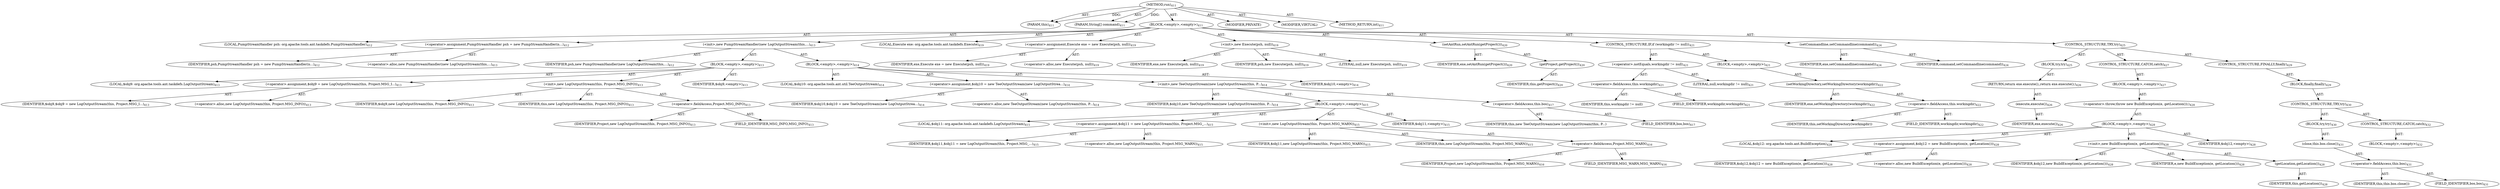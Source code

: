 digraph "run" {  
"111669149718" [label = <(METHOD,run)<SUB>411</SUB>> ]
"115964117004" [label = <(PARAM,this)<SUB>411</SUB>> ]
"115964117030" [label = <(PARAM,String[] command)<SUB>411</SUB>> ]
"25769803839" [label = <(BLOCK,&lt;empty&gt;,&lt;empty&gt;)<SUB>411</SUB>> ]
"94489280532" [label = <(LOCAL,PumpStreamHandler psh: org.apache.tools.ant.taskdefs.PumpStreamHandler)<SUB>412</SUB>> ]
"30064771341" [label = <(&lt;operator&gt;.assignment,PumpStreamHandler psh = new PumpStreamHandler(n...)<SUB>412</SUB>> ]
"68719476930" [label = <(IDENTIFIER,psh,PumpStreamHandler psh = new PumpStreamHandler(n...)<SUB>412</SUB>> ]
"30064771342" [label = <(&lt;operator&gt;.alloc,new PumpStreamHandler(new LogOutputStream(this,...)<SUB>413</SUB>> ]
"30064771343" [label = <(&lt;init&gt;,new PumpStreamHandler(new LogOutputStream(this,...)<SUB>413</SUB>> ]
"68719476931" [label = <(IDENTIFIER,psh,new PumpStreamHandler(new LogOutputStream(this,...)<SUB>412</SUB>> ]
"25769803840" [label = <(BLOCK,&lt;empty&gt;,&lt;empty&gt;)<SUB>413</SUB>> ]
"94489280533" [label = <(LOCAL,$obj9: org.apache.tools.ant.taskdefs.LogOutputStream)<SUB>413</SUB>> ]
"30064771344" [label = <(&lt;operator&gt;.assignment,$obj9 = new LogOutputStream(this, Project.MSG_I...)<SUB>413</SUB>> ]
"68719476932" [label = <(IDENTIFIER,$obj9,$obj9 = new LogOutputStream(this, Project.MSG_I...)<SUB>413</SUB>> ]
"30064771345" [label = <(&lt;operator&gt;.alloc,new LogOutputStream(this, Project.MSG_INFO))<SUB>413</SUB>> ]
"30064771346" [label = <(&lt;init&gt;,new LogOutputStream(this, Project.MSG_INFO))<SUB>413</SUB>> ]
"68719476933" [label = <(IDENTIFIER,$obj9,new LogOutputStream(this, Project.MSG_INFO))<SUB>413</SUB>> ]
"68719476763" [label = <(IDENTIFIER,this,new LogOutputStream(this, Project.MSG_INFO))<SUB>413</SUB>> ]
"30064771347" [label = <(&lt;operator&gt;.fieldAccess,Project.MSG_INFO)<SUB>413</SUB>> ]
"68719476934" [label = <(IDENTIFIER,Project,new LogOutputStream(this, Project.MSG_INFO))<SUB>413</SUB>> ]
"55834574920" [label = <(FIELD_IDENTIFIER,MSG_INFO,MSG_INFO)<SUB>413</SUB>> ]
"68719476935" [label = <(IDENTIFIER,$obj9,&lt;empty&gt;)<SUB>413</SUB>> ]
"25769803841" [label = <(BLOCK,&lt;empty&gt;,&lt;empty&gt;)<SUB>414</SUB>> ]
"94489280534" [label = <(LOCAL,$obj10: org.apache.tools.ant.util.TeeOutputStream)<SUB>414</SUB>> ]
"30064771348" [label = <(&lt;operator&gt;.assignment,$obj10 = new TeeOutputStream(new LogOutputStrea...)<SUB>414</SUB>> ]
"68719476936" [label = <(IDENTIFIER,$obj10,$obj10 = new TeeOutputStream(new LogOutputStrea...)<SUB>414</SUB>> ]
"30064771349" [label = <(&lt;operator&gt;.alloc,new TeeOutputStream(new LogOutputStream(this, P...)<SUB>414</SUB>> ]
"30064771350" [label = <(&lt;init&gt;,new TeeOutputStream(new LogOutputStream(this, P...)<SUB>414</SUB>> ]
"68719476937" [label = <(IDENTIFIER,$obj10,new TeeOutputStream(new LogOutputStream(this, P...)<SUB>414</SUB>> ]
"25769803842" [label = <(BLOCK,&lt;empty&gt;,&lt;empty&gt;)<SUB>415</SUB>> ]
"94489280535" [label = <(LOCAL,$obj11: org.apache.tools.ant.taskdefs.LogOutputStream)<SUB>415</SUB>> ]
"30064771351" [label = <(&lt;operator&gt;.assignment,$obj11 = new LogOutputStream(this, Project.MSG_...)<SUB>415</SUB>> ]
"68719476938" [label = <(IDENTIFIER,$obj11,$obj11 = new LogOutputStream(this, Project.MSG_...)<SUB>415</SUB>> ]
"30064771352" [label = <(&lt;operator&gt;.alloc,new LogOutputStream(this, Project.MSG_WARN))<SUB>415</SUB>> ]
"30064771353" [label = <(&lt;init&gt;,new LogOutputStream(this, Project.MSG_WARN))<SUB>415</SUB>> ]
"68719476939" [label = <(IDENTIFIER,$obj11,new LogOutputStream(this, Project.MSG_WARN))<SUB>415</SUB>> ]
"68719476764" [label = <(IDENTIFIER,this,new LogOutputStream(this, Project.MSG_WARN))<SUB>415</SUB>> ]
"30064771354" [label = <(&lt;operator&gt;.fieldAccess,Project.MSG_WARN)<SUB>416</SUB>> ]
"68719476940" [label = <(IDENTIFIER,Project,new LogOutputStream(this, Project.MSG_WARN))<SUB>416</SUB>> ]
"55834574921" [label = <(FIELD_IDENTIFIER,MSG_WARN,MSG_WARN)<SUB>416</SUB>> ]
"68719476941" [label = <(IDENTIFIER,$obj11,&lt;empty&gt;)<SUB>415</SUB>> ]
"30064771355" [label = <(&lt;operator&gt;.fieldAccess,this.bos)<SUB>417</SUB>> ]
"68719476942" [label = <(IDENTIFIER,this,new TeeOutputStream(new LogOutputStream(this, P...)> ]
"55834574922" [label = <(FIELD_IDENTIFIER,bos,bos)<SUB>417</SUB>> ]
"68719476943" [label = <(IDENTIFIER,$obj10,&lt;empty&gt;)<SUB>414</SUB>> ]
"94489280536" [label = <(LOCAL,Execute exe: org.apache.tools.ant.taskdefs.Execute)<SUB>419</SUB>> ]
"30064771356" [label = <(&lt;operator&gt;.assignment,Execute exe = new Execute(psh, null))<SUB>419</SUB>> ]
"68719476944" [label = <(IDENTIFIER,exe,Execute exe = new Execute(psh, null))<SUB>419</SUB>> ]
"30064771357" [label = <(&lt;operator&gt;.alloc,new Execute(psh, null))<SUB>419</SUB>> ]
"30064771358" [label = <(&lt;init&gt;,new Execute(psh, null))<SUB>419</SUB>> ]
"68719476945" [label = <(IDENTIFIER,exe,new Execute(psh, null))<SUB>419</SUB>> ]
"68719476946" [label = <(IDENTIFIER,psh,new Execute(psh, null))<SUB>419</SUB>> ]
"90194313270" [label = <(LITERAL,null,new Execute(psh, null))<SUB>419</SUB>> ]
"30064771359" [label = <(setAntRun,setAntRun(getProject()))<SUB>420</SUB>> ]
"68719476947" [label = <(IDENTIFIER,exe,setAntRun(getProject()))<SUB>420</SUB>> ]
"30064771360" [label = <(getProject,getProject())<SUB>420</SUB>> ]
"68719476765" [label = <(IDENTIFIER,this,getProject())<SUB>420</SUB>> ]
"47244640289" [label = <(CONTROL_STRUCTURE,IF,if (workingdir != null))<SUB>421</SUB>> ]
"30064771361" [label = <(&lt;operator&gt;.notEquals,workingdir != null)<SUB>421</SUB>> ]
"30064771362" [label = <(&lt;operator&gt;.fieldAccess,this.workingdir)<SUB>421</SUB>> ]
"68719476948" [label = <(IDENTIFIER,this,workingdir != null)> ]
"55834574923" [label = <(FIELD_IDENTIFIER,workingdir,workingdir)<SUB>421</SUB>> ]
"90194313271" [label = <(LITERAL,null,workingdir != null)<SUB>421</SUB>> ]
"25769803843" [label = <(BLOCK,&lt;empty&gt;,&lt;empty&gt;)<SUB>421</SUB>> ]
"30064771363" [label = <(setWorkingDirectory,setWorkingDirectory(workingdir))<SUB>422</SUB>> ]
"68719476949" [label = <(IDENTIFIER,exe,setWorkingDirectory(workingdir))<SUB>422</SUB>> ]
"30064771364" [label = <(&lt;operator&gt;.fieldAccess,this.workingdir)<SUB>422</SUB>> ]
"68719476950" [label = <(IDENTIFIER,this,setWorkingDirectory(workingdir))> ]
"55834574924" [label = <(FIELD_IDENTIFIER,workingdir,workingdir)<SUB>422</SUB>> ]
"30064771365" [label = <(setCommandline,setCommandline(command))<SUB>424</SUB>> ]
"68719476951" [label = <(IDENTIFIER,exe,setCommandline(command))<SUB>424</SUB>> ]
"68719476952" [label = <(IDENTIFIER,command,setCommandline(command))<SUB>424</SUB>> ]
"47244640290" [label = <(CONTROL_STRUCTURE,TRY,try)<SUB>425</SUB>> ]
"25769803844" [label = <(BLOCK,try,try)<SUB>425</SUB>> ]
"146028888067" [label = <(RETURN,return exe.execute();,return exe.execute();)<SUB>426</SUB>> ]
"30064771366" [label = <(execute,execute())<SUB>426</SUB>> ]
"68719476953" [label = <(IDENTIFIER,exe,execute())<SUB>426</SUB>> ]
"47244640291" [label = <(CONTROL_STRUCTURE,CATCH,catch)<SUB>427</SUB>> ]
"25769803845" [label = <(BLOCK,&lt;empty&gt;,&lt;empty&gt;)<SUB>427</SUB>> ]
"30064771367" [label = <(&lt;operator&gt;.throw,throw new BuildException(e, getLocation());)<SUB>428</SUB>> ]
"25769803846" [label = <(BLOCK,&lt;empty&gt;,&lt;empty&gt;)<SUB>428</SUB>> ]
"94489280537" [label = <(LOCAL,$obj12: org.apache.tools.ant.BuildException)<SUB>428</SUB>> ]
"30064771368" [label = <(&lt;operator&gt;.assignment,$obj12 = new BuildException(e, getLocation()))<SUB>428</SUB>> ]
"68719476954" [label = <(IDENTIFIER,$obj12,$obj12 = new BuildException(e, getLocation()))<SUB>428</SUB>> ]
"30064771369" [label = <(&lt;operator&gt;.alloc,new BuildException(e, getLocation()))<SUB>428</SUB>> ]
"30064771370" [label = <(&lt;init&gt;,new BuildException(e, getLocation()))<SUB>428</SUB>> ]
"68719476955" [label = <(IDENTIFIER,$obj12,new BuildException(e, getLocation()))<SUB>428</SUB>> ]
"68719476956" [label = <(IDENTIFIER,e,new BuildException(e, getLocation()))<SUB>428</SUB>> ]
"30064771371" [label = <(getLocation,getLocation())<SUB>428</SUB>> ]
"68719476766" [label = <(IDENTIFIER,this,getLocation())<SUB>428</SUB>> ]
"68719476957" [label = <(IDENTIFIER,$obj12,&lt;empty&gt;)<SUB>428</SUB>> ]
"47244640292" [label = <(CONTROL_STRUCTURE,FINALLY,finally)<SUB>429</SUB>> ]
"25769803847" [label = <(BLOCK,finally,finally)<SUB>429</SUB>> ]
"47244640293" [label = <(CONTROL_STRUCTURE,TRY,try)<SUB>430</SUB>> ]
"25769803848" [label = <(BLOCK,try,try)<SUB>430</SUB>> ]
"30064771372" [label = <(close,this.bos.close())<SUB>431</SUB>> ]
"30064771373" [label = <(&lt;operator&gt;.fieldAccess,this.bos)<SUB>431</SUB>> ]
"68719476958" [label = <(IDENTIFIER,this,this.bos.close())> ]
"55834574925" [label = <(FIELD_IDENTIFIER,bos,bos)<SUB>431</SUB>> ]
"47244640294" [label = <(CONTROL_STRUCTURE,CATCH,catch)<SUB>432</SUB>> ]
"25769803849" [label = <(BLOCK,&lt;empty&gt;,&lt;empty&gt;)<SUB>432</SUB>> ]
"133143986234" [label = <(MODIFIER,PRIVATE)> ]
"133143986235" [label = <(MODIFIER,VIRTUAL)> ]
"128849018902" [label = <(METHOD_RETURN,int)<SUB>411</SUB>> ]
  "111669149718" -> "115964117004"  [ label = "AST: "] 
  "111669149718" -> "115964117030"  [ label = "AST: "] 
  "111669149718" -> "25769803839"  [ label = "AST: "] 
  "111669149718" -> "133143986234"  [ label = "AST: "] 
  "111669149718" -> "133143986235"  [ label = "AST: "] 
  "111669149718" -> "128849018902"  [ label = "AST: "] 
  "25769803839" -> "94489280532"  [ label = "AST: "] 
  "25769803839" -> "30064771341"  [ label = "AST: "] 
  "25769803839" -> "30064771343"  [ label = "AST: "] 
  "25769803839" -> "94489280536"  [ label = "AST: "] 
  "25769803839" -> "30064771356"  [ label = "AST: "] 
  "25769803839" -> "30064771358"  [ label = "AST: "] 
  "25769803839" -> "30064771359"  [ label = "AST: "] 
  "25769803839" -> "47244640289"  [ label = "AST: "] 
  "25769803839" -> "30064771365"  [ label = "AST: "] 
  "25769803839" -> "47244640290"  [ label = "AST: "] 
  "30064771341" -> "68719476930"  [ label = "AST: "] 
  "30064771341" -> "30064771342"  [ label = "AST: "] 
  "30064771343" -> "68719476931"  [ label = "AST: "] 
  "30064771343" -> "25769803840"  [ label = "AST: "] 
  "30064771343" -> "25769803841"  [ label = "AST: "] 
  "25769803840" -> "94489280533"  [ label = "AST: "] 
  "25769803840" -> "30064771344"  [ label = "AST: "] 
  "25769803840" -> "30064771346"  [ label = "AST: "] 
  "25769803840" -> "68719476935"  [ label = "AST: "] 
  "30064771344" -> "68719476932"  [ label = "AST: "] 
  "30064771344" -> "30064771345"  [ label = "AST: "] 
  "30064771346" -> "68719476933"  [ label = "AST: "] 
  "30064771346" -> "68719476763"  [ label = "AST: "] 
  "30064771346" -> "30064771347"  [ label = "AST: "] 
  "30064771347" -> "68719476934"  [ label = "AST: "] 
  "30064771347" -> "55834574920"  [ label = "AST: "] 
  "25769803841" -> "94489280534"  [ label = "AST: "] 
  "25769803841" -> "30064771348"  [ label = "AST: "] 
  "25769803841" -> "30064771350"  [ label = "AST: "] 
  "25769803841" -> "68719476943"  [ label = "AST: "] 
  "30064771348" -> "68719476936"  [ label = "AST: "] 
  "30064771348" -> "30064771349"  [ label = "AST: "] 
  "30064771350" -> "68719476937"  [ label = "AST: "] 
  "30064771350" -> "25769803842"  [ label = "AST: "] 
  "30064771350" -> "30064771355"  [ label = "AST: "] 
  "25769803842" -> "94489280535"  [ label = "AST: "] 
  "25769803842" -> "30064771351"  [ label = "AST: "] 
  "25769803842" -> "30064771353"  [ label = "AST: "] 
  "25769803842" -> "68719476941"  [ label = "AST: "] 
  "30064771351" -> "68719476938"  [ label = "AST: "] 
  "30064771351" -> "30064771352"  [ label = "AST: "] 
  "30064771353" -> "68719476939"  [ label = "AST: "] 
  "30064771353" -> "68719476764"  [ label = "AST: "] 
  "30064771353" -> "30064771354"  [ label = "AST: "] 
  "30064771354" -> "68719476940"  [ label = "AST: "] 
  "30064771354" -> "55834574921"  [ label = "AST: "] 
  "30064771355" -> "68719476942"  [ label = "AST: "] 
  "30064771355" -> "55834574922"  [ label = "AST: "] 
  "30064771356" -> "68719476944"  [ label = "AST: "] 
  "30064771356" -> "30064771357"  [ label = "AST: "] 
  "30064771358" -> "68719476945"  [ label = "AST: "] 
  "30064771358" -> "68719476946"  [ label = "AST: "] 
  "30064771358" -> "90194313270"  [ label = "AST: "] 
  "30064771359" -> "68719476947"  [ label = "AST: "] 
  "30064771359" -> "30064771360"  [ label = "AST: "] 
  "30064771360" -> "68719476765"  [ label = "AST: "] 
  "47244640289" -> "30064771361"  [ label = "AST: "] 
  "47244640289" -> "25769803843"  [ label = "AST: "] 
  "30064771361" -> "30064771362"  [ label = "AST: "] 
  "30064771361" -> "90194313271"  [ label = "AST: "] 
  "30064771362" -> "68719476948"  [ label = "AST: "] 
  "30064771362" -> "55834574923"  [ label = "AST: "] 
  "25769803843" -> "30064771363"  [ label = "AST: "] 
  "30064771363" -> "68719476949"  [ label = "AST: "] 
  "30064771363" -> "30064771364"  [ label = "AST: "] 
  "30064771364" -> "68719476950"  [ label = "AST: "] 
  "30064771364" -> "55834574924"  [ label = "AST: "] 
  "30064771365" -> "68719476951"  [ label = "AST: "] 
  "30064771365" -> "68719476952"  [ label = "AST: "] 
  "47244640290" -> "25769803844"  [ label = "AST: "] 
  "47244640290" -> "47244640291"  [ label = "AST: "] 
  "47244640290" -> "47244640292"  [ label = "AST: "] 
  "25769803844" -> "146028888067"  [ label = "AST: "] 
  "146028888067" -> "30064771366"  [ label = "AST: "] 
  "30064771366" -> "68719476953"  [ label = "AST: "] 
  "47244640291" -> "25769803845"  [ label = "AST: "] 
  "25769803845" -> "30064771367"  [ label = "AST: "] 
  "30064771367" -> "25769803846"  [ label = "AST: "] 
  "25769803846" -> "94489280537"  [ label = "AST: "] 
  "25769803846" -> "30064771368"  [ label = "AST: "] 
  "25769803846" -> "30064771370"  [ label = "AST: "] 
  "25769803846" -> "68719476957"  [ label = "AST: "] 
  "30064771368" -> "68719476954"  [ label = "AST: "] 
  "30064771368" -> "30064771369"  [ label = "AST: "] 
  "30064771370" -> "68719476955"  [ label = "AST: "] 
  "30064771370" -> "68719476956"  [ label = "AST: "] 
  "30064771370" -> "30064771371"  [ label = "AST: "] 
  "30064771371" -> "68719476766"  [ label = "AST: "] 
  "47244640292" -> "25769803847"  [ label = "AST: "] 
  "25769803847" -> "47244640293"  [ label = "AST: "] 
  "47244640293" -> "25769803848"  [ label = "AST: "] 
  "47244640293" -> "47244640294"  [ label = "AST: "] 
  "25769803848" -> "30064771372"  [ label = "AST: "] 
  "30064771372" -> "30064771373"  [ label = "AST: "] 
  "30064771373" -> "68719476958"  [ label = "AST: "] 
  "30064771373" -> "55834574925"  [ label = "AST: "] 
  "47244640294" -> "25769803849"  [ label = "AST: "] 
  "111669149718" -> "115964117004"  [ label = "DDG: "] 
  "111669149718" -> "115964117030"  [ label = "DDG: "] 
}

